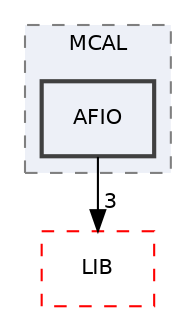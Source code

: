 digraph "Unit_10_SecondTermProject/Unit_10_SecondTermProject/ECU2/ECU2_Dashboard/Inc/MCAL/AFIO"
{
 // LATEX_PDF_SIZE
  edge [fontname="Helvetica",fontsize="10",labelfontname="Helvetica",labelfontsize="10"];
  node [fontname="Helvetica",fontsize="10",shape=record];
  compound=true
  subgraph clusterdir_e9a0d3b8d102ce52e6c93b4a232ee02c {
    graph [ bgcolor="#edf0f7", pencolor="grey50", style="filled,dashed,", label="MCAL", fontname="Helvetica", fontsize="10", URL="dir_e9a0d3b8d102ce52e6c93b4a232ee02c.html"]
  dir_5cd6f1a4d40fd7b28d9b463baee96e8d [shape=box, label="AFIO", style="filled,bold,", fillcolor="#edf0f7", color="grey25", URL="dir_5cd6f1a4d40fd7b28d9b463baee96e8d.html"];
  }
  dir_d22e1ea2fc680c6f0dcd19c090781ff5 [shape=box, label="LIB", style="dashed,", fillcolor="#edf0f7", color="red", URL="dir_d22e1ea2fc680c6f0dcd19c090781ff5.html"];
  dir_5cd6f1a4d40fd7b28d9b463baee96e8d->dir_d22e1ea2fc680c6f0dcd19c090781ff5 [headlabel="3", labeldistance=1.5 headhref="dir_000001_000015.html"];
}
